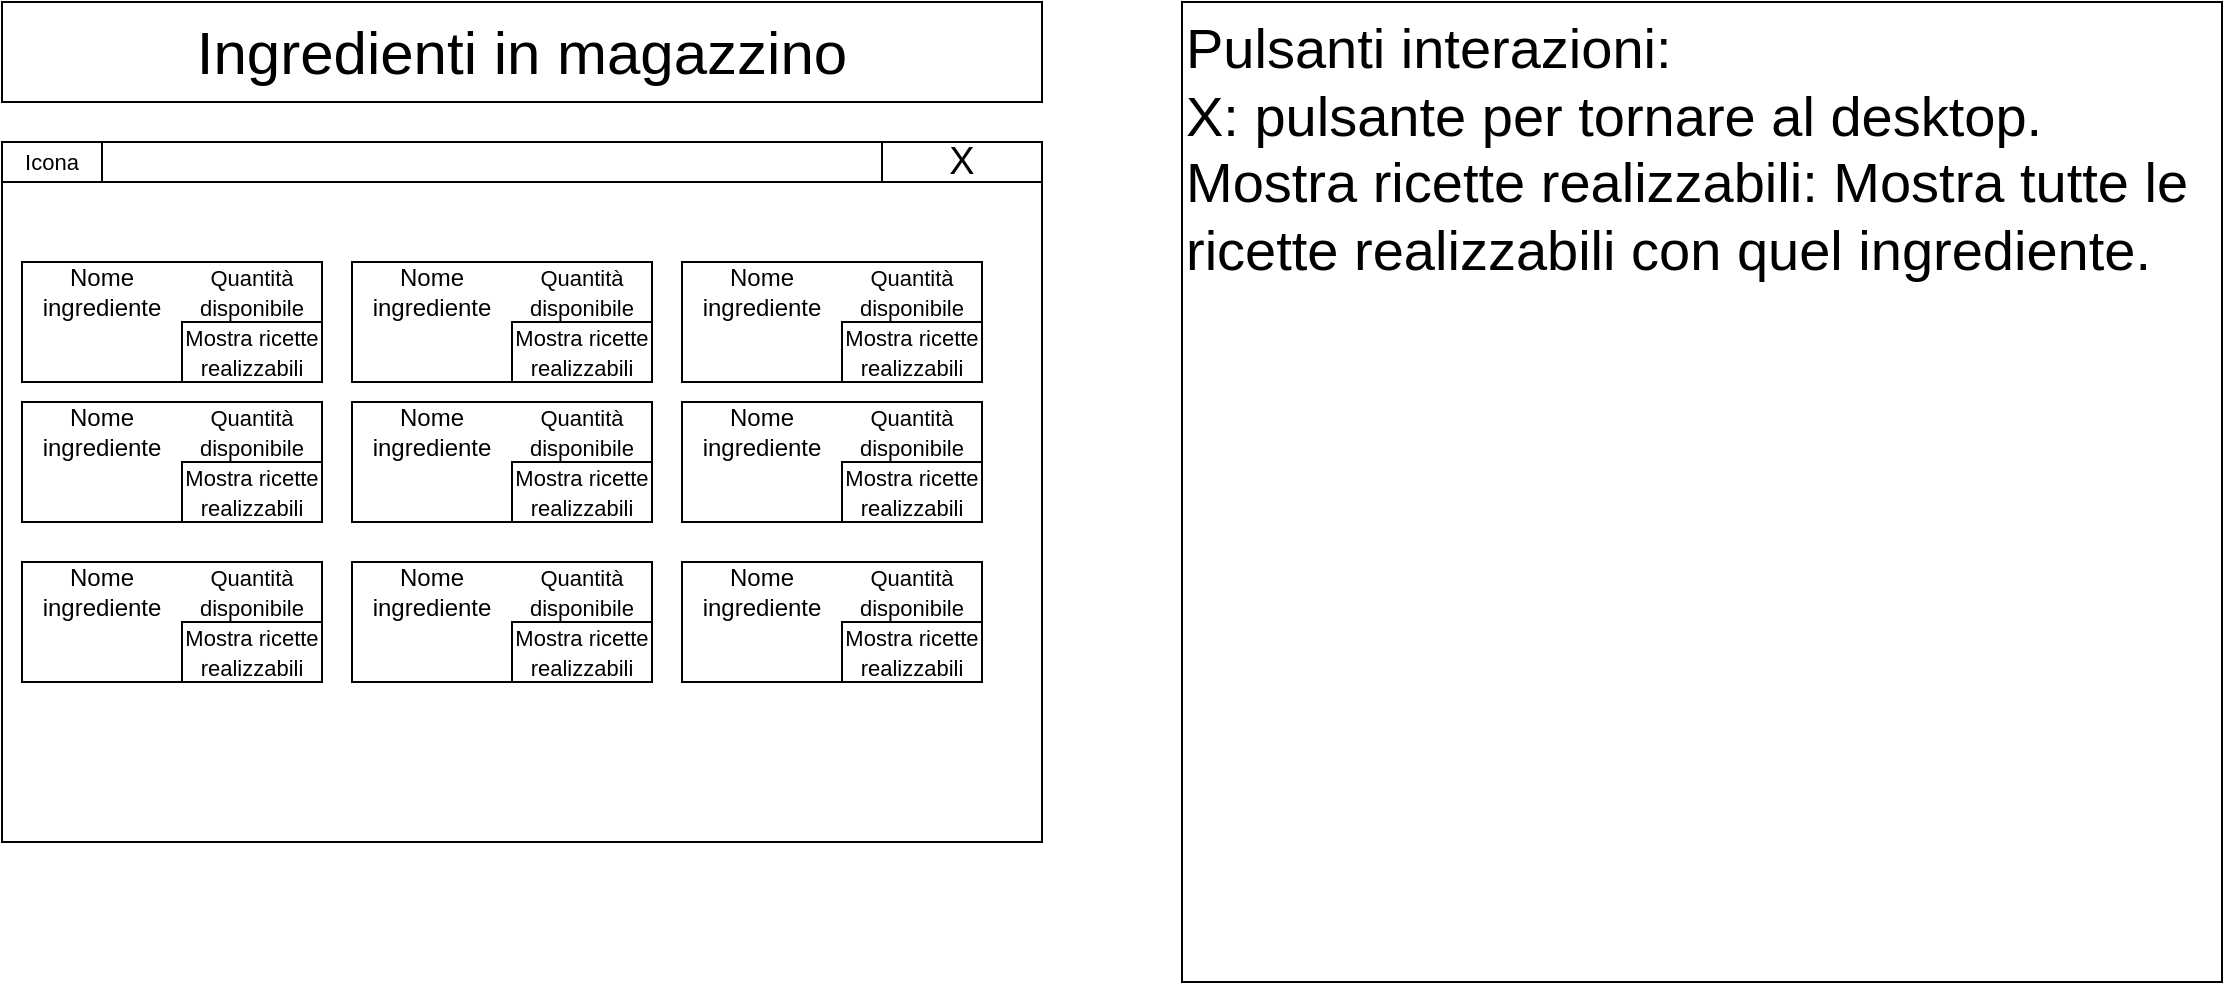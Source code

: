 <mxfile version="20.0.1" type="device"><diagram id="SldsvF1rNnJfuxlveiAa" name="Page-1"><mxGraphModel dx="1038" dy="479" grid="1" gridSize="10" guides="1" tooltips="1" connect="1" arrows="1" fold="1" page="1" pageScale="1" pageWidth="850" pageHeight="1100" math="0" shadow="0"><root><mxCell id="0"/><mxCell id="1" parent="0"/><mxCell id="SibL6IoPnI5IqIJULyuq-1" value="&lt;font style=&quot;font-size: 30px;&quot;&gt;Ingredienti in magazzino&lt;/font&gt;" style="rounded=0;whiteSpace=wrap;html=1;" parent="1" vertex="1"><mxGeometry x="250" y="170" width="520" height="50" as="geometry"/></mxCell><mxCell id="SibL6IoPnI5IqIJULyuq-2" value="" style="rounded=0;whiteSpace=wrap;html=1;align=left;verticalAlign=top;" parent="1" vertex="1"><mxGeometry x="250" y="240" width="520" height="350" as="geometry"/></mxCell><mxCell id="SibL6IoPnI5IqIJULyuq-3" value="&lt;font style=&quot;font-size: 19px;&quot;&gt;X&lt;/font&gt;" style="rounded=0;whiteSpace=wrap;html=1;" parent="1" vertex="1"><mxGeometry x="690" y="240" width="80" height="20" as="geometry"/></mxCell><mxCell id="SibL6IoPnI5IqIJULyuq-4" value="&lt;span style=&quot;font-size: 28px;&quot;&gt;Pulsanti interazioni:&lt;br&gt;X: pulsante per tornare al desktop.&lt;br&gt;Mostra ricette realizzabili: Mostra tutte le ricette realizzabili con quel ingrediente.&lt;br&gt;&lt;/span&gt;" style="rounded=0;whiteSpace=wrap;html=1;align=left;verticalAlign=top;" parent="1" vertex="1"><mxGeometry x="840" y="170" width="520" height="490" as="geometry"/></mxCell><mxCell id="blDvBpSHVr_3ApwfjWF5-1" value="" style="rounded=0;whiteSpace=wrap;html=1;" parent="1" vertex="1"><mxGeometry x="260" y="300" width="150" height="60" as="geometry"/></mxCell><mxCell id="blDvBpSHVr_3ApwfjWF5-3" value="Nome ingrediente" style="text;html=1;strokeColor=none;fillColor=none;align=center;verticalAlign=middle;whiteSpace=wrap;rounded=0;" parent="1" vertex="1"><mxGeometry x="270" y="300" width="60" height="30" as="geometry"/></mxCell><mxCell id="blDvBpSHVr_3ApwfjWF5-4" value="&lt;font style=&quot;font-size: 11px;&quot;&gt;Quantità disponibile&lt;/font&gt;" style="text;html=1;strokeColor=none;fillColor=none;align=center;verticalAlign=middle;whiteSpace=wrap;rounded=0;" parent="1" vertex="1"><mxGeometry x="345" y="300" width="60" height="30" as="geometry"/></mxCell><mxCell id="blDvBpSHVr_3ApwfjWF5-7" value="&lt;font style=&quot;font-size: 11px;&quot;&gt;Mostra ricette realizzabili&lt;/font&gt;" style="rounded=0;whiteSpace=wrap;html=1;" parent="1" vertex="1"><mxGeometry x="340" y="330" width="70" height="30" as="geometry"/></mxCell><mxCell id="blDvBpSHVr_3ApwfjWF5-8" value="Icona" style="rounded=0;whiteSpace=wrap;html=1;fontSize=11;" parent="1" vertex="1"><mxGeometry x="250" y="240" width="50" height="20" as="geometry"/></mxCell><mxCell id="blDvBpSHVr_3ApwfjWF5-9" value="" style="rounded=0;whiteSpace=wrap;html=1;fontSize=11;" parent="1" vertex="1"><mxGeometry x="300" y="240" width="390" height="20" as="geometry"/></mxCell><mxCell id="blDvBpSHVr_3ApwfjWF5-10" value="" style="rounded=0;whiteSpace=wrap;html=1;" parent="1" vertex="1"><mxGeometry x="260" y="370" width="150" height="60" as="geometry"/></mxCell><mxCell id="blDvBpSHVr_3ApwfjWF5-11" value="Nome ingrediente" style="text;html=1;strokeColor=none;fillColor=none;align=center;verticalAlign=middle;whiteSpace=wrap;rounded=0;" parent="1" vertex="1"><mxGeometry x="270" y="370" width="60" height="30" as="geometry"/></mxCell><mxCell id="blDvBpSHVr_3ApwfjWF5-12" value="&lt;font style=&quot;font-size: 11px;&quot;&gt;Quantità disponibile&lt;/font&gt;" style="text;html=1;strokeColor=none;fillColor=none;align=center;verticalAlign=middle;whiteSpace=wrap;rounded=0;" parent="1" vertex="1"><mxGeometry x="345" y="370" width="60" height="30" as="geometry"/></mxCell><mxCell id="blDvBpSHVr_3ApwfjWF5-13" value="&lt;font style=&quot;font-size: 11px;&quot;&gt;Mostra ricette realizzabili&lt;/font&gt;" style="rounded=0;whiteSpace=wrap;html=1;" parent="1" vertex="1"><mxGeometry x="340" y="400" width="70" height="30" as="geometry"/></mxCell><mxCell id="blDvBpSHVr_3ApwfjWF5-14" value="" style="rounded=0;whiteSpace=wrap;html=1;" parent="1" vertex="1"><mxGeometry x="260" y="450" width="150" height="60" as="geometry"/></mxCell><mxCell id="blDvBpSHVr_3ApwfjWF5-15" value="Nome ingrediente" style="text;html=1;strokeColor=none;fillColor=none;align=center;verticalAlign=middle;whiteSpace=wrap;rounded=0;" parent="1" vertex="1"><mxGeometry x="270" y="450" width="60" height="30" as="geometry"/></mxCell><mxCell id="blDvBpSHVr_3ApwfjWF5-16" value="&lt;font style=&quot;font-size: 11px;&quot;&gt;Quantità disponibile&lt;/font&gt;" style="text;html=1;strokeColor=none;fillColor=none;align=center;verticalAlign=middle;whiteSpace=wrap;rounded=0;" parent="1" vertex="1"><mxGeometry x="345" y="450" width="60" height="30" as="geometry"/></mxCell><mxCell id="blDvBpSHVr_3ApwfjWF5-17" value="&lt;font style=&quot;font-size: 11px;&quot;&gt;Mostra ricette realizzabili&lt;/font&gt;" style="rounded=0;whiteSpace=wrap;html=1;" parent="1" vertex="1"><mxGeometry x="340" y="480" width="70" height="30" as="geometry"/></mxCell><mxCell id="blDvBpSHVr_3ApwfjWF5-18" value="" style="rounded=0;whiteSpace=wrap;html=1;" parent="1" vertex="1"><mxGeometry x="425" y="300" width="150" height="60" as="geometry"/></mxCell><mxCell id="blDvBpSHVr_3ApwfjWF5-19" value="Nome ingrediente" style="text;html=1;strokeColor=none;fillColor=none;align=center;verticalAlign=middle;whiteSpace=wrap;rounded=0;" parent="1" vertex="1"><mxGeometry x="435" y="300" width="60" height="30" as="geometry"/></mxCell><mxCell id="blDvBpSHVr_3ApwfjWF5-20" value="&lt;font style=&quot;font-size: 11px;&quot;&gt;Quantità disponibile&lt;/font&gt;" style="text;html=1;strokeColor=none;fillColor=none;align=center;verticalAlign=middle;whiteSpace=wrap;rounded=0;" parent="1" vertex="1"><mxGeometry x="510" y="300" width="60" height="30" as="geometry"/></mxCell><mxCell id="blDvBpSHVr_3ApwfjWF5-21" value="&lt;font style=&quot;font-size: 11px;&quot;&gt;Mostra ricette realizzabili&lt;/font&gt;" style="rounded=0;whiteSpace=wrap;html=1;" parent="1" vertex="1"><mxGeometry x="505" y="330" width="70" height="30" as="geometry"/></mxCell><mxCell id="blDvBpSHVr_3ApwfjWF5-22" value="" style="rounded=0;whiteSpace=wrap;html=1;" parent="1" vertex="1"><mxGeometry x="425" y="370" width="150" height="60" as="geometry"/></mxCell><mxCell id="blDvBpSHVr_3ApwfjWF5-23" value="Nome ingrediente" style="text;html=1;strokeColor=none;fillColor=none;align=center;verticalAlign=middle;whiteSpace=wrap;rounded=0;" parent="1" vertex="1"><mxGeometry x="435" y="370" width="60" height="30" as="geometry"/></mxCell><mxCell id="blDvBpSHVr_3ApwfjWF5-24" value="&lt;font style=&quot;font-size: 11px;&quot;&gt;Quantità disponibile&lt;/font&gt;" style="text;html=1;strokeColor=none;fillColor=none;align=center;verticalAlign=middle;whiteSpace=wrap;rounded=0;" parent="1" vertex="1"><mxGeometry x="510" y="370" width="60" height="30" as="geometry"/></mxCell><mxCell id="blDvBpSHVr_3ApwfjWF5-25" value="&lt;font style=&quot;font-size: 11px;&quot;&gt;Mostra ricette realizzabili&lt;/font&gt;" style="rounded=0;whiteSpace=wrap;html=1;" parent="1" vertex="1"><mxGeometry x="505" y="400" width="70" height="30" as="geometry"/></mxCell><mxCell id="blDvBpSHVr_3ApwfjWF5-26" value="" style="rounded=0;whiteSpace=wrap;html=1;" parent="1" vertex="1"><mxGeometry x="425" y="450" width="150" height="60" as="geometry"/></mxCell><mxCell id="blDvBpSHVr_3ApwfjWF5-27" value="Nome ingrediente" style="text;html=1;strokeColor=none;fillColor=none;align=center;verticalAlign=middle;whiteSpace=wrap;rounded=0;" parent="1" vertex="1"><mxGeometry x="435" y="450" width="60" height="30" as="geometry"/></mxCell><mxCell id="blDvBpSHVr_3ApwfjWF5-28" value="&lt;font style=&quot;font-size: 11px;&quot;&gt;Quantità disponibile&lt;/font&gt;" style="text;html=1;strokeColor=none;fillColor=none;align=center;verticalAlign=middle;whiteSpace=wrap;rounded=0;" parent="1" vertex="1"><mxGeometry x="510" y="450" width="60" height="30" as="geometry"/></mxCell><mxCell id="blDvBpSHVr_3ApwfjWF5-29" value="&lt;font style=&quot;font-size: 11px;&quot;&gt;Mostra ricette realizzabili&lt;/font&gt;" style="rounded=0;whiteSpace=wrap;html=1;" parent="1" vertex="1"><mxGeometry x="505" y="480" width="70" height="30" as="geometry"/></mxCell><mxCell id="8NmRYpkqVsENPNXsW88o-1" value="" style="rounded=0;whiteSpace=wrap;html=1;" vertex="1" parent="1"><mxGeometry x="590" y="300" width="150" height="60" as="geometry"/></mxCell><mxCell id="8NmRYpkqVsENPNXsW88o-2" value="Nome ingrediente" style="text;html=1;strokeColor=none;fillColor=none;align=center;verticalAlign=middle;whiteSpace=wrap;rounded=0;" vertex="1" parent="1"><mxGeometry x="600" y="300" width="60" height="30" as="geometry"/></mxCell><mxCell id="8NmRYpkqVsENPNXsW88o-3" value="&lt;font style=&quot;font-size: 11px;&quot;&gt;Quantità disponibile&lt;/font&gt;" style="text;html=1;strokeColor=none;fillColor=none;align=center;verticalAlign=middle;whiteSpace=wrap;rounded=0;" vertex="1" parent="1"><mxGeometry x="675" y="300" width="60" height="30" as="geometry"/></mxCell><mxCell id="8NmRYpkqVsENPNXsW88o-4" value="&lt;font style=&quot;font-size: 11px;&quot;&gt;Mostra ricette realizzabili&lt;/font&gt;" style="rounded=0;whiteSpace=wrap;html=1;" vertex="1" parent="1"><mxGeometry x="670" y="330" width="70" height="30" as="geometry"/></mxCell><mxCell id="8NmRYpkqVsENPNXsW88o-5" value="" style="rounded=0;whiteSpace=wrap;html=1;" vertex="1" parent="1"><mxGeometry x="590" y="370" width="150" height="60" as="geometry"/></mxCell><mxCell id="8NmRYpkqVsENPNXsW88o-6" value="Nome ingrediente" style="text;html=1;strokeColor=none;fillColor=none;align=center;verticalAlign=middle;whiteSpace=wrap;rounded=0;" vertex="1" parent="1"><mxGeometry x="600" y="370" width="60" height="30" as="geometry"/></mxCell><mxCell id="8NmRYpkqVsENPNXsW88o-7" value="&lt;font style=&quot;font-size: 11px;&quot;&gt;Quantità disponibile&lt;/font&gt;" style="text;html=1;strokeColor=none;fillColor=none;align=center;verticalAlign=middle;whiteSpace=wrap;rounded=0;" vertex="1" parent="1"><mxGeometry x="675" y="370" width="60" height="30" as="geometry"/></mxCell><mxCell id="8NmRYpkqVsENPNXsW88o-8" value="&lt;font style=&quot;font-size: 11px;&quot;&gt;Mostra ricette realizzabili&lt;/font&gt;" style="rounded=0;whiteSpace=wrap;html=1;" vertex="1" parent="1"><mxGeometry x="670" y="400" width="70" height="30" as="geometry"/></mxCell><mxCell id="8NmRYpkqVsENPNXsW88o-9" value="" style="rounded=0;whiteSpace=wrap;html=1;" vertex="1" parent="1"><mxGeometry x="590" y="450" width="150" height="60" as="geometry"/></mxCell><mxCell id="8NmRYpkqVsENPNXsW88o-10" value="Nome ingrediente" style="text;html=1;strokeColor=none;fillColor=none;align=center;verticalAlign=middle;whiteSpace=wrap;rounded=0;" vertex="1" parent="1"><mxGeometry x="600" y="450" width="60" height="30" as="geometry"/></mxCell><mxCell id="8NmRYpkqVsENPNXsW88o-11" value="&lt;font style=&quot;font-size: 11px;&quot;&gt;Quantità disponibile&lt;/font&gt;" style="text;html=1;strokeColor=none;fillColor=none;align=center;verticalAlign=middle;whiteSpace=wrap;rounded=0;" vertex="1" parent="1"><mxGeometry x="675" y="450" width="60" height="30" as="geometry"/></mxCell><mxCell id="8NmRYpkqVsENPNXsW88o-12" value="&lt;font style=&quot;font-size: 11px;&quot;&gt;Mostra ricette realizzabili&lt;/font&gt;" style="rounded=0;whiteSpace=wrap;html=1;" vertex="1" parent="1"><mxGeometry x="670" y="480" width="70" height="30" as="geometry"/></mxCell></root></mxGraphModel></diagram></mxfile>